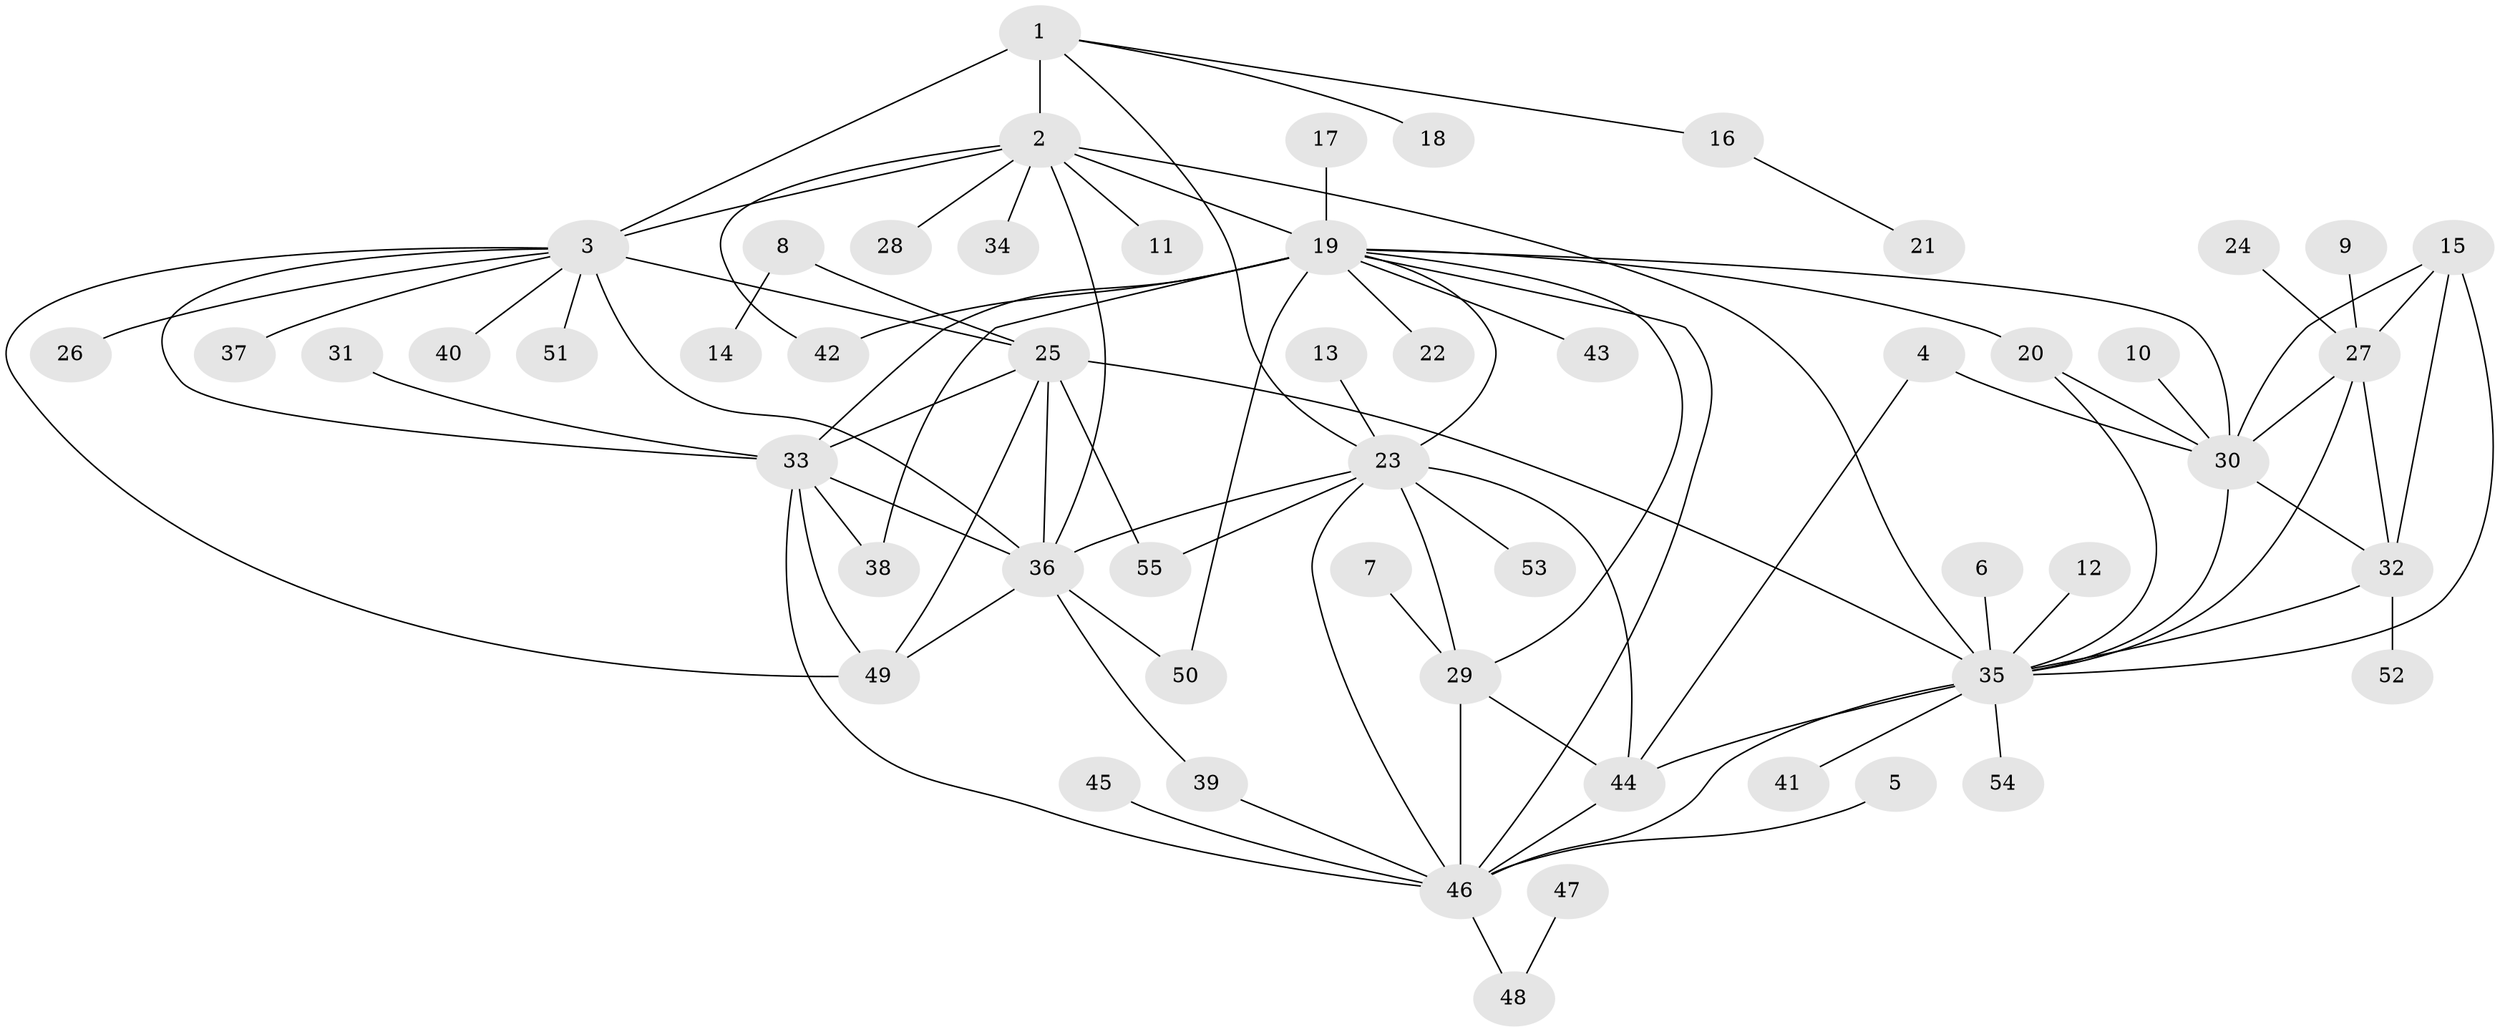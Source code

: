 // original degree distribution, {6: 0.045454545454545456, 9: 0.03636363636363636, 7: 0.045454545454545456, 4: 0.01818181818181818, 8: 0.03636363636363636, 5: 0.02727272727272727, 14: 0.00909090909090909, 11: 0.01818181818181818, 2: 0.21818181818181817, 1: 0.4727272727272727, 3: 0.07272727272727272}
// Generated by graph-tools (version 1.1) at 2025/50/03/09/25 03:50:29]
// undirected, 55 vertices, 89 edges
graph export_dot {
graph [start="1"]
  node [color=gray90,style=filled];
  1;
  2;
  3;
  4;
  5;
  6;
  7;
  8;
  9;
  10;
  11;
  12;
  13;
  14;
  15;
  16;
  17;
  18;
  19;
  20;
  21;
  22;
  23;
  24;
  25;
  26;
  27;
  28;
  29;
  30;
  31;
  32;
  33;
  34;
  35;
  36;
  37;
  38;
  39;
  40;
  41;
  42;
  43;
  44;
  45;
  46;
  47;
  48;
  49;
  50;
  51;
  52;
  53;
  54;
  55;
  1 -- 2 [weight=4.0];
  1 -- 3 [weight=2.0];
  1 -- 16 [weight=1.0];
  1 -- 18 [weight=1.0];
  1 -- 23 [weight=1.0];
  2 -- 3 [weight=2.0];
  2 -- 11 [weight=1.0];
  2 -- 19 [weight=1.0];
  2 -- 28 [weight=1.0];
  2 -- 34 [weight=1.0];
  2 -- 35 [weight=1.0];
  2 -- 36 [weight=1.0];
  2 -- 42 [weight=1.0];
  3 -- 25 [weight=1.0];
  3 -- 26 [weight=1.0];
  3 -- 33 [weight=1.0];
  3 -- 36 [weight=1.0];
  3 -- 37 [weight=1.0];
  3 -- 40 [weight=1.0];
  3 -- 49 [weight=1.0];
  3 -- 51 [weight=1.0];
  4 -- 30 [weight=1.0];
  4 -- 44 [weight=1.0];
  5 -- 46 [weight=1.0];
  6 -- 35 [weight=1.0];
  7 -- 29 [weight=1.0];
  8 -- 14 [weight=1.0];
  8 -- 25 [weight=1.0];
  9 -- 27 [weight=1.0];
  10 -- 30 [weight=1.0];
  12 -- 35 [weight=1.0];
  13 -- 23 [weight=1.0];
  15 -- 27 [weight=1.0];
  15 -- 30 [weight=1.0];
  15 -- 32 [weight=1.0];
  15 -- 35 [weight=1.0];
  16 -- 21 [weight=1.0];
  17 -- 19 [weight=1.0];
  19 -- 20 [weight=1.0];
  19 -- 22 [weight=1.0];
  19 -- 23 [weight=1.0];
  19 -- 29 [weight=1.0];
  19 -- 30 [weight=1.0];
  19 -- 33 [weight=3.0];
  19 -- 38 [weight=3.0];
  19 -- 42 [weight=1.0];
  19 -- 43 [weight=1.0];
  19 -- 46 [weight=1.0];
  19 -- 50 [weight=1.0];
  20 -- 30 [weight=1.0];
  20 -- 35 [weight=1.0];
  23 -- 29 [weight=2.0];
  23 -- 36 [weight=1.0];
  23 -- 44 [weight=1.0];
  23 -- 46 [weight=1.0];
  23 -- 53 [weight=1.0];
  23 -- 55 [weight=1.0];
  24 -- 27 [weight=1.0];
  25 -- 33 [weight=1.0];
  25 -- 35 [weight=2.0];
  25 -- 36 [weight=1.0];
  25 -- 49 [weight=1.0];
  25 -- 55 [weight=1.0];
  27 -- 30 [weight=1.0];
  27 -- 32 [weight=1.0];
  27 -- 35 [weight=1.0];
  29 -- 44 [weight=2.0];
  29 -- 46 [weight=2.0];
  30 -- 32 [weight=1.0];
  30 -- 35 [weight=1.0];
  31 -- 33 [weight=1.0];
  32 -- 35 [weight=1.0];
  32 -- 52 [weight=1.0];
  33 -- 36 [weight=1.0];
  33 -- 38 [weight=1.0];
  33 -- 46 [weight=1.0];
  33 -- 49 [weight=1.0];
  35 -- 41 [weight=1.0];
  35 -- 44 [weight=1.0];
  35 -- 46 [weight=1.0];
  35 -- 54 [weight=1.0];
  36 -- 39 [weight=1.0];
  36 -- 49 [weight=1.0];
  36 -- 50 [weight=1.0];
  39 -- 46 [weight=1.0];
  44 -- 46 [weight=1.0];
  45 -- 46 [weight=1.0];
  46 -- 48 [weight=1.0];
  47 -- 48 [weight=1.0];
}
